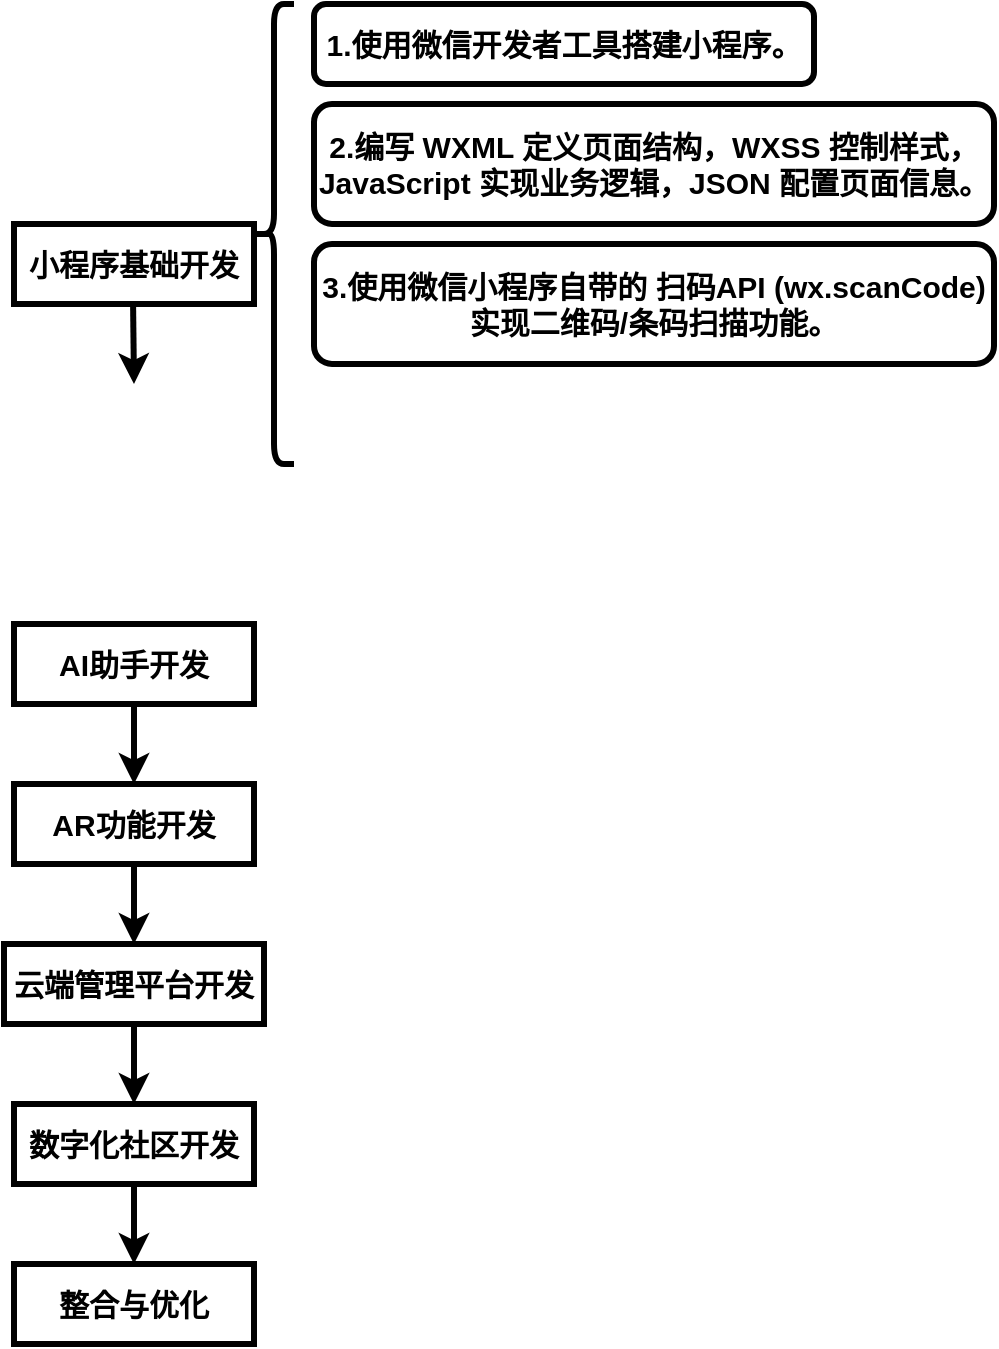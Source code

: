 <mxfile version="27.0.1">
  <diagram name="第 1 页" id="hY4rLlNHpxg_G9E8vtzP">
    <mxGraphModel dx="695" dy="458" grid="1" gridSize="10" guides="1" tooltips="1" connect="1" arrows="1" fold="1" page="1" pageScale="1" pageWidth="827" pageHeight="1169" math="0" shadow="0">
      <root>
        <mxCell id="0" />
        <mxCell id="1" parent="0" />
        <mxCell id="Kj1l3_5Fq6EtQ0LLu0_2-2" value="&lt;b&gt;&lt;font style=&quot;font-size: 15px;&quot;&gt;小程序基础开发&lt;/font&gt;&lt;/b&gt;" style="rounded=0;whiteSpace=wrap;html=1;strokeWidth=3;" vertex="1" parent="1">
          <mxGeometry x="280" y="160" width="120" height="40" as="geometry" />
        </mxCell>
        <mxCell id="Kj1l3_5Fq6EtQ0LLu0_2-3" value="" style="endArrow=classic;html=1;rounded=1;exitX=0.5;exitY=1;exitDx=0;exitDy=0;strokeColor=none;curved=0;strokeWidth=3;" edge="1" parent="1" source="Kj1l3_5Fq6EtQ0LLu0_2-2">
          <mxGeometry width="50" height="50" relative="1" as="geometry">
            <mxPoint x="320" y="220" as="sourcePoint" />
            <mxPoint x="340" y="240" as="targetPoint" />
          </mxGeometry>
        </mxCell>
        <mxCell id="Kj1l3_5Fq6EtQ0LLu0_2-5" value="" style="endArrow=classic;html=1;rounded=0;exitX=0.417;exitY=1;exitDx=0;exitDy=0;exitPerimeter=0;strokeWidth=3;" edge="1" parent="1">
          <mxGeometry width="50" height="50" relative="1" as="geometry">
            <mxPoint x="339.54" y="200" as="sourcePoint" />
            <mxPoint x="340" y="240" as="targetPoint" />
          </mxGeometry>
        </mxCell>
        <mxCell id="Kj1l3_5Fq6EtQ0LLu0_2-6" value="&lt;font style=&quot;font-size: 15px;&quot;&gt;&lt;b&gt;AI助手开发&lt;/b&gt;&lt;/font&gt;" style="rounded=0;whiteSpace=wrap;html=1;strokeWidth=3;" vertex="1" parent="1">
          <mxGeometry x="280" y="360" width="120" height="40" as="geometry" />
        </mxCell>
        <mxCell id="Kj1l3_5Fq6EtQ0LLu0_2-9" value="" style="endArrow=classic;html=1;rounded=0;exitX=0.5;exitY=1;exitDx=0;exitDy=0;strokeWidth=3;" edge="1" parent="1" source="Kj1l3_5Fq6EtQ0LLu0_2-6">
          <mxGeometry width="50" height="50" relative="1" as="geometry">
            <mxPoint x="330" y="410" as="sourcePoint" />
            <mxPoint x="340" y="440" as="targetPoint" />
          </mxGeometry>
        </mxCell>
        <mxCell id="Kj1l3_5Fq6EtQ0LLu0_2-10" value="&lt;b&gt;&lt;font style=&quot;font-size: 15px;&quot;&gt;AR功能开发&lt;/font&gt;&lt;/b&gt;" style="rounded=0;whiteSpace=wrap;html=1;strokeWidth=3;" vertex="1" parent="1">
          <mxGeometry x="280" y="440" width="120" height="40" as="geometry" />
        </mxCell>
        <mxCell id="Kj1l3_5Fq6EtQ0LLu0_2-11" value="" style="endArrow=classic;html=1;rounded=0;exitX=0.5;exitY=1;exitDx=0;exitDy=0;strokeWidth=3;" edge="1" parent="1" source="Kj1l3_5Fq6EtQ0LLu0_2-10">
          <mxGeometry width="50" height="50" relative="1" as="geometry">
            <mxPoint x="330" y="530" as="sourcePoint" />
            <mxPoint x="340" y="520" as="targetPoint" />
          </mxGeometry>
        </mxCell>
        <mxCell id="Kj1l3_5Fq6EtQ0LLu0_2-12" value="&lt;font style=&quot;font-size: 15px;&quot;&gt;&lt;b&gt;云端管理平台开发&lt;/b&gt;&lt;/font&gt;" style="rounded=0;whiteSpace=wrap;html=1;strokeWidth=3;" vertex="1" parent="1">
          <mxGeometry x="275" y="520" width="130" height="40" as="geometry" />
        </mxCell>
        <mxCell id="Kj1l3_5Fq6EtQ0LLu0_2-13" value="" style="endArrow=classic;html=1;rounded=0;exitX=0.5;exitY=1;exitDx=0;exitDy=0;exitPerimeter=0;strokeWidth=3;" edge="1" parent="1" source="Kj1l3_5Fq6EtQ0LLu0_2-12">
          <mxGeometry width="50" height="50" relative="1" as="geometry">
            <mxPoint x="340" y="570" as="sourcePoint" />
            <mxPoint x="340" y="600" as="targetPoint" />
          </mxGeometry>
        </mxCell>
        <mxCell id="Kj1l3_5Fq6EtQ0LLu0_2-14" value="&lt;font style=&quot;font-size: 15px;&quot;&gt;&lt;b&gt;数字化社区开发&lt;/b&gt;&lt;/font&gt;" style="rounded=0;whiteSpace=wrap;html=1;strokeWidth=3;" vertex="1" parent="1">
          <mxGeometry x="280" y="600" width="120" height="40" as="geometry" />
        </mxCell>
        <mxCell id="Kj1l3_5Fq6EtQ0LLu0_2-15" value="" style="endArrow=classic;html=1;rounded=0;exitX=0.5;exitY=1;exitDx=0;exitDy=0;strokeWidth=3;" edge="1" parent="1" source="Kj1l3_5Fq6EtQ0LLu0_2-14">
          <mxGeometry width="50" height="50" relative="1" as="geometry">
            <mxPoint x="330" y="610" as="sourcePoint" />
            <mxPoint x="340" y="680" as="targetPoint" />
          </mxGeometry>
        </mxCell>
        <mxCell id="Kj1l3_5Fq6EtQ0LLu0_2-16" value="&lt;b&gt;&lt;font style=&quot;font-size: 15px;&quot;&gt;整合与优化&lt;/font&gt;&lt;/b&gt;" style="rounded=0;whiteSpace=wrap;html=1;strokeWidth=3;" vertex="1" parent="1">
          <mxGeometry x="280" y="680" width="120" height="40" as="geometry" />
        </mxCell>
        <mxCell id="Kj1l3_5Fq6EtQ0LLu0_2-27" value="" style="shape=curlyBracket;whiteSpace=wrap;html=1;rounded=1;labelPosition=left;verticalLabelPosition=middle;align=right;verticalAlign=middle;strokeWidth=3;" vertex="1" parent="1">
          <mxGeometry x="400" y="50" width="20" height="230" as="geometry" />
        </mxCell>
        <mxCell id="Kj1l3_5Fq6EtQ0LLu0_2-34" value="&lt;font style=&quot;font-size: 15px;&quot;&gt;&lt;b&gt;1.使用微信开发者工具搭建小程序。&lt;/b&gt;&lt;/font&gt;" style="rounded=1;whiteSpace=wrap;html=1;strokeWidth=3;" vertex="1" parent="1">
          <mxGeometry x="430" y="50" width="250" height="40" as="geometry" />
        </mxCell>
        <mxCell id="Kj1l3_5Fq6EtQ0LLu0_2-37" value="&lt;font style=&quot;font-size: 15px;&quot;&gt;&lt;b&gt;2.编写 &lt;span data-end=&quot;226&quot; data-start=&quot;218&quot;&gt;WXML&lt;/span&gt; 定义页面结构，&lt;span data-end=&quot;242&quot; data-start=&quot;234&quot;&gt;WXSS&lt;/span&gt; 控制样式，&lt;span data-end=&quot;262&quot; data-start=&quot;248&quot;&gt;JavaScript&lt;/span&gt; 实现业务逻辑，&lt;span data-end=&quot;278&quot; data-start=&quot;270&quot;&gt;JSON&lt;/span&gt; 配置页面信息。&lt;/b&gt;&lt;/font&gt;" style="rounded=1;whiteSpace=wrap;html=1;strokeWidth=3;" vertex="1" parent="1">
          <mxGeometry x="430" y="100" width="340" height="60" as="geometry" />
        </mxCell>
        <mxCell id="Kj1l3_5Fq6EtQ0LLu0_2-39" value="&lt;b&gt;&lt;font style=&quot;font-size: 15px;&quot;&gt;3.使用微信小程序自带的 &lt;span data-end=&quot;323&quot; data-start=&quot;300&quot;&gt;扫码API (wx.scanCode)&lt;/span&gt; 实现二维码/条码扫描功能。&lt;/font&gt;&lt;/b&gt;" style="rounded=1;whiteSpace=wrap;html=1;strokeWidth=3;" vertex="1" parent="1">
          <mxGeometry x="430" y="170" width="340" height="60" as="geometry" />
        </mxCell>
      </root>
    </mxGraphModel>
  </diagram>
</mxfile>
